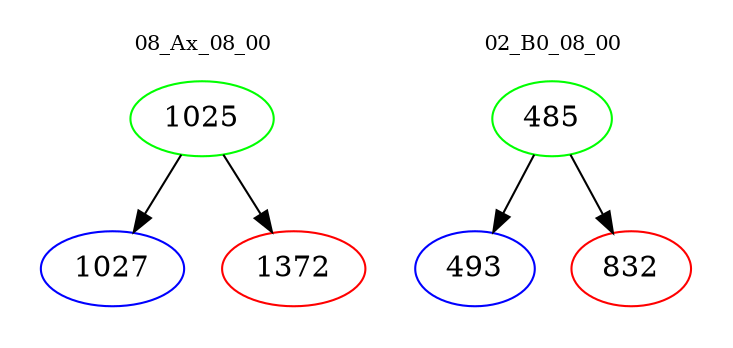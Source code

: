 digraph{
subgraph cluster_0 {
color = white
label = "08_Ax_08_00";
fontsize=10;
T0_1025 [label="1025", color="green"]
T0_1025 -> T0_1027 [color="black"]
T0_1027 [label="1027", color="blue"]
T0_1025 -> T0_1372 [color="black"]
T0_1372 [label="1372", color="red"]
}
subgraph cluster_1 {
color = white
label = "02_B0_08_00";
fontsize=10;
T1_485 [label="485", color="green"]
T1_485 -> T1_493 [color="black"]
T1_493 [label="493", color="blue"]
T1_485 -> T1_832 [color="black"]
T1_832 [label="832", color="red"]
}
}
